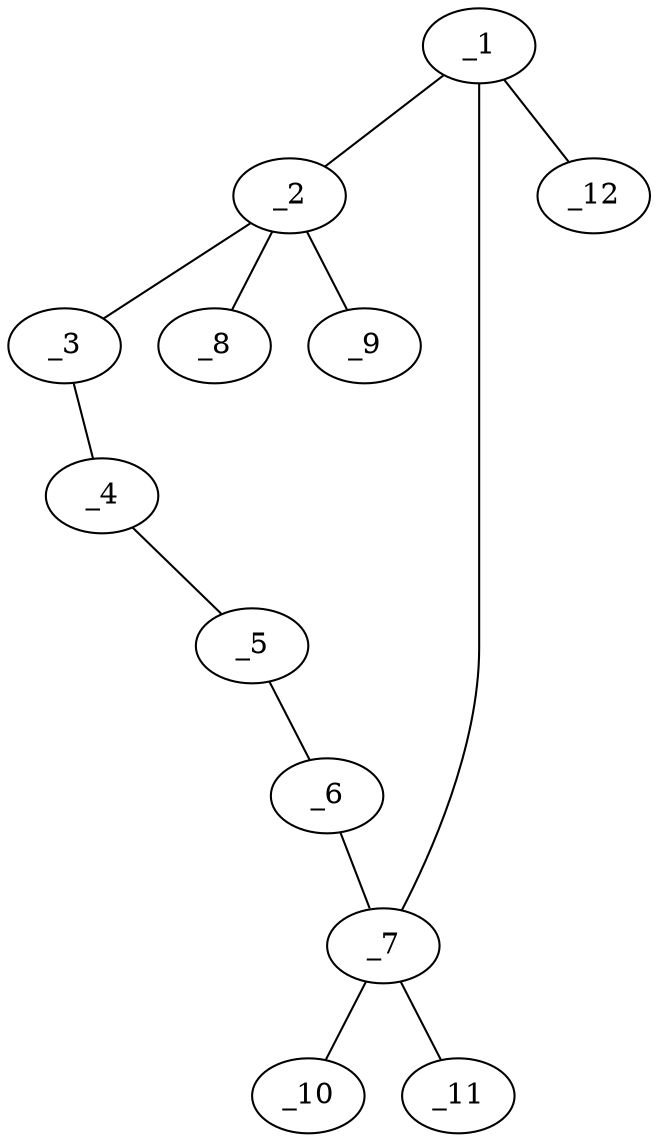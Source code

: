 graph molid648306 {
	_1	 [charge=0,
		chem=1,
		symbol="C  ",
		x="3.7568",
		y="-0.4135"];
	_2	 [charge=0,
		chem=5,
		symbol="S  ",
		x="4.1906",
		y="0.4875"];
	_1 -- _2	 [valence=1];
	_7	 [charge=0,
		chem=5,
		symbol="S  ",
		x="2.7818",
		y="-0.636"];
	_1 -- _7	 [valence=1];
	_12	 [charge=0,
		chem=7,
		symbol="Cl ",
		x="4.3803",
		y="-1.1953"];
	_1 -- _12	 [valence=1];
	_3	 [charge=0,
		chem=2,
		symbol="O  ",
		x="3.7568",
		y="1.3884"];
	_2 -- _3	 [valence=1];
	_8	 [charge=0,
		chem=2,
		symbol="O  ",
		x="5.0916",
		y="0.9214"];
	_2 -- _8	 [valence=2];
	_9	 [charge=0,
		chem=2,
		symbol="O  ",
		x="5.0916",
		y="0.0536"];
	_2 -- _9	 [valence=2];
	_4	 [charge=0,
		chem=1,
		symbol="C  ",
		x="2.7818",
		y="1.611"];
	_3 -- _4	 [valence=1];
	_5	 [charge=0,
		chem=1,
		symbol="C  ",
		x=2,
		y="0.9875"];
	_4 -- _5	 [valence=1];
	_6	 [charge=0,
		chem=2,
		symbol="O  ",
		x=2,
		y="-0.0125"];
	_5 -- _6	 [valence=1];
	_6 -- _7	 [valence=1];
	_10	 [charge=0,
		chem=2,
		symbol="O  ",
		x="2.1584",
		y="-1.4179"];
	_7 -- _10	 [valence=2];
	_11	 [charge=0,
		chem=2,
		symbol="O  ",
		x="3.0044",
		y="-1.611"];
	_7 -- _11	 [valence=2];
}
